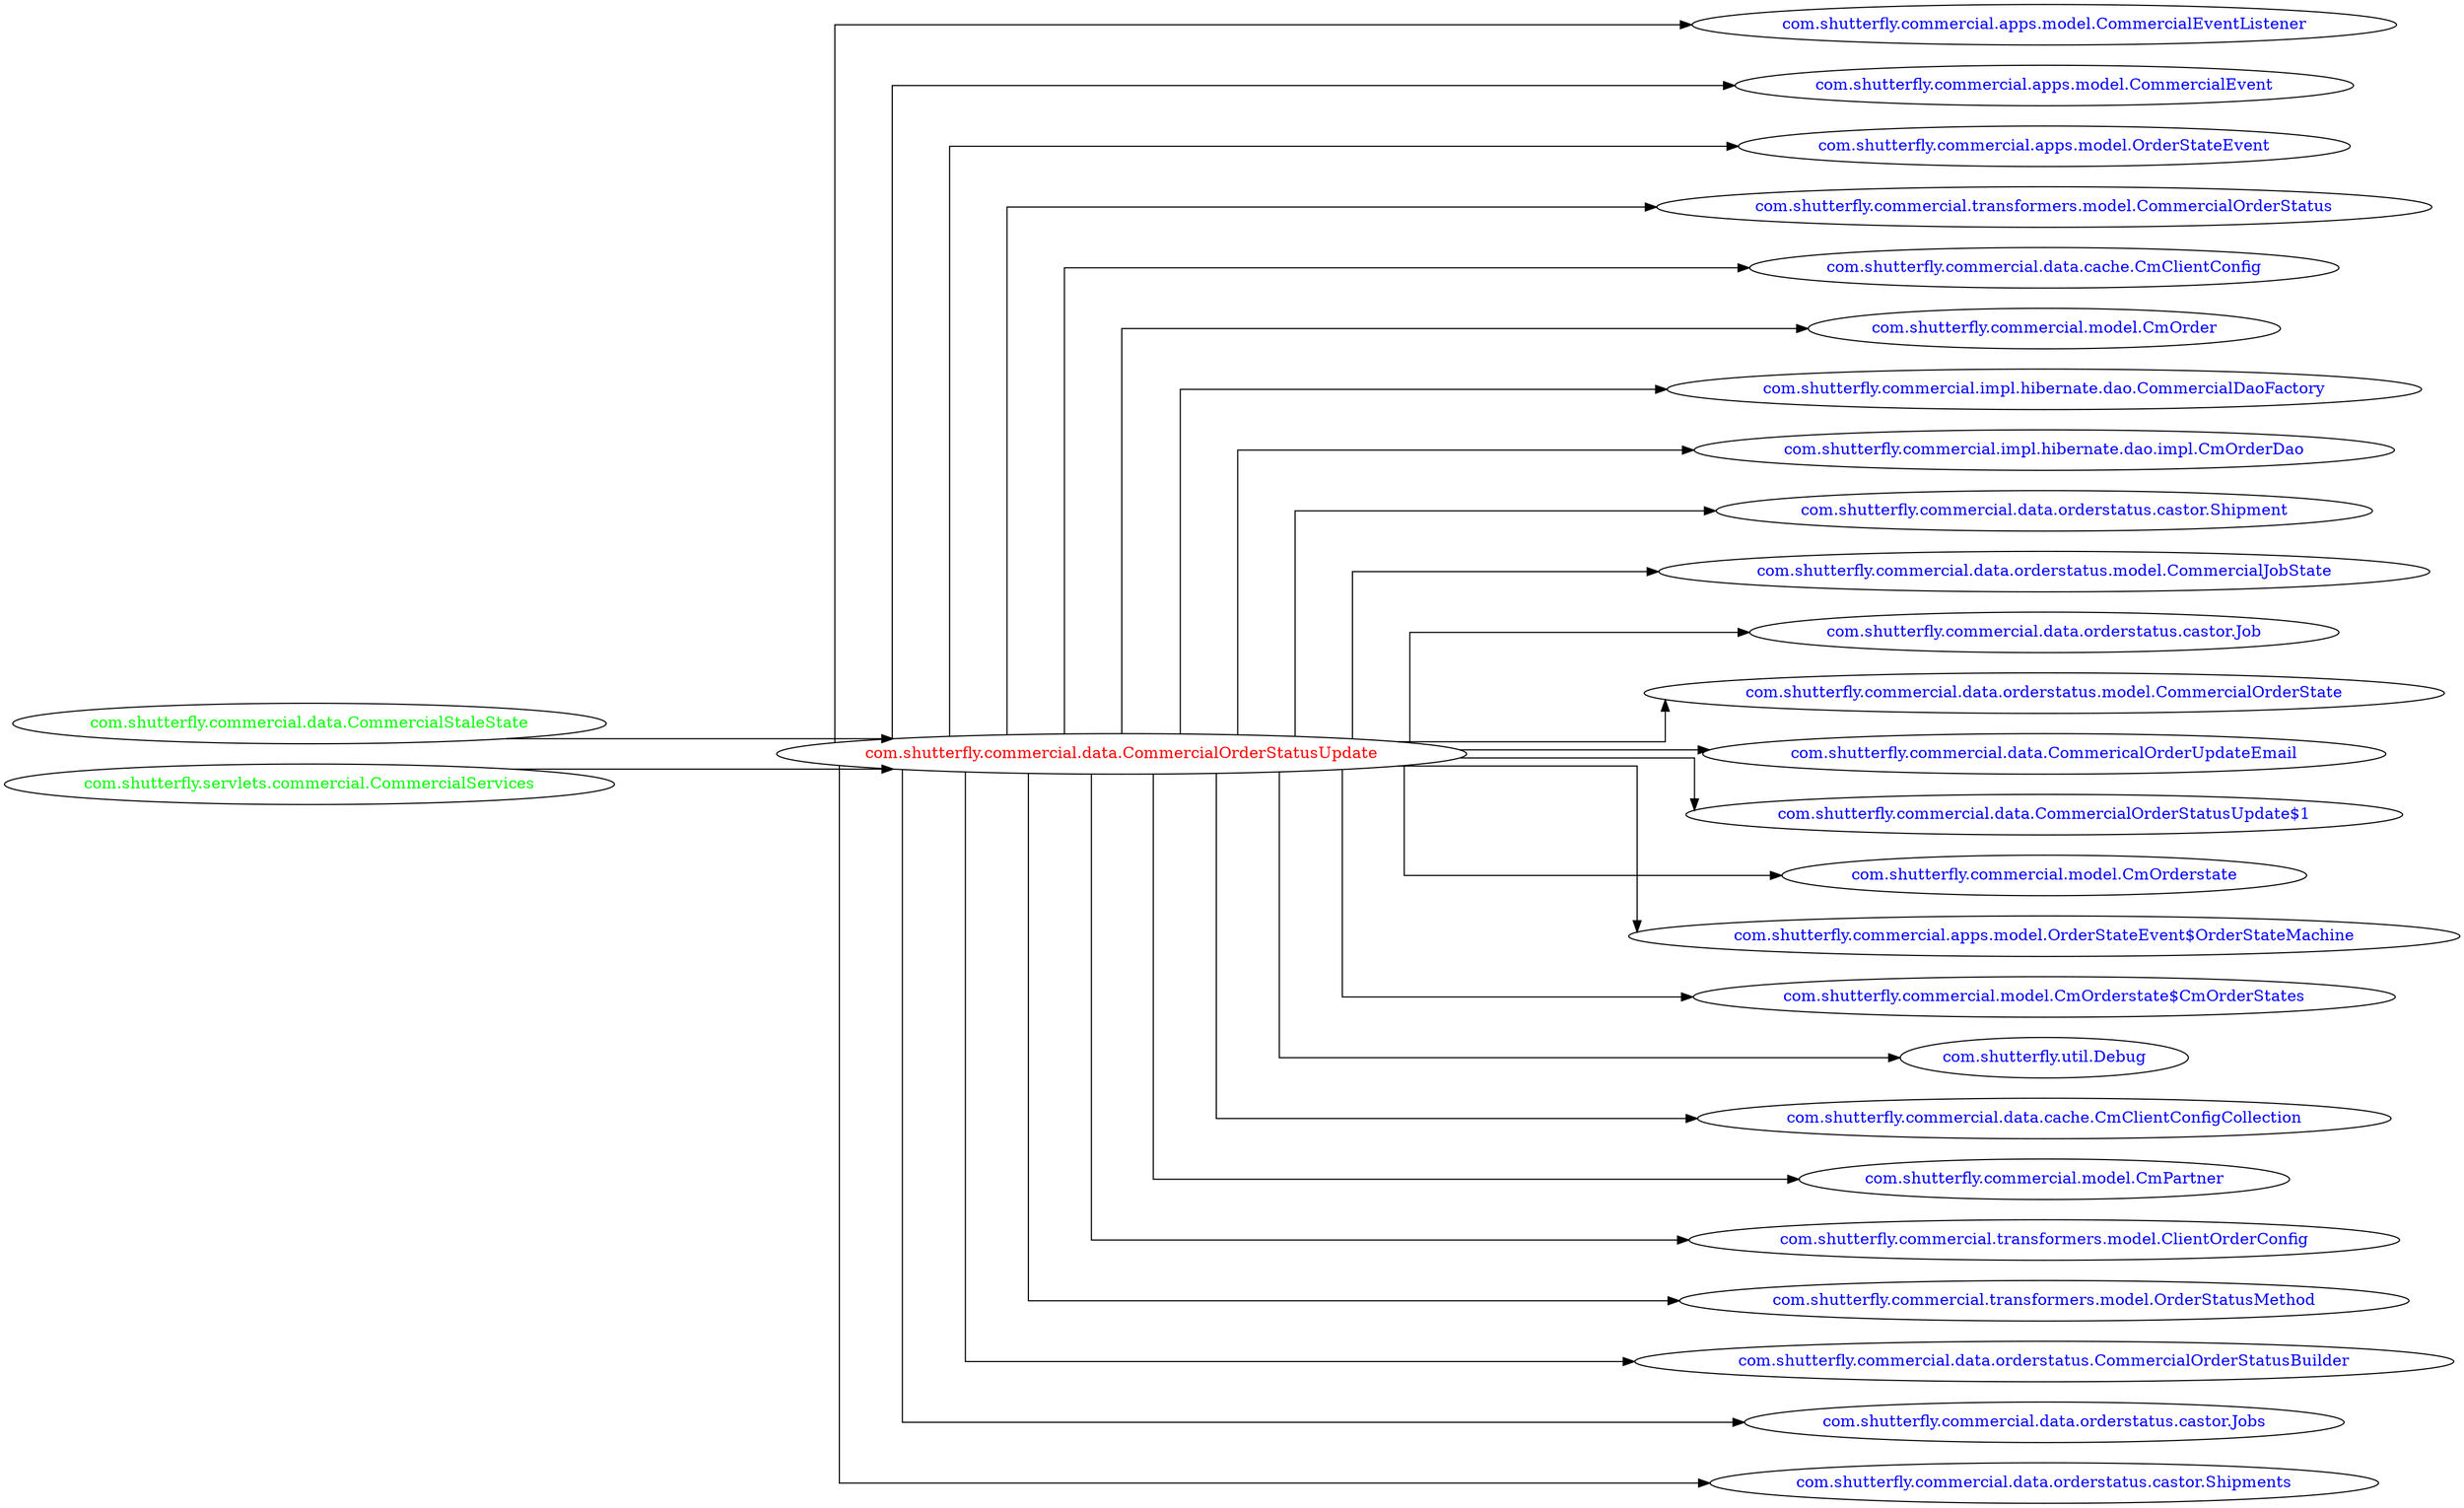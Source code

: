 digraph dependencyGraph {
 concentrate=true;
 ranksep="2.0";
 rankdir="LR"; 
 splines="ortho";
"com.shutterfly.commercial.data.CommercialOrderStatusUpdate" [fontcolor="red"];
"com.shutterfly.commercial.apps.model.CommercialEventListener" [ fontcolor="blue" ];
"com.shutterfly.commercial.data.CommercialOrderStatusUpdate"->"com.shutterfly.commercial.apps.model.CommercialEventListener";
"com.shutterfly.commercial.apps.model.CommercialEvent" [ fontcolor="blue" ];
"com.shutterfly.commercial.data.CommercialOrderStatusUpdate"->"com.shutterfly.commercial.apps.model.CommercialEvent";
"com.shutterfly.commercial.apps.model.OrderStateEvent" [ fontcolor="blue" ];
"com.shutterfly.commercial.data.CommercialOrderStatusUpdate"->"com.shutterfly.commercial.apps.model.OrderStateEvent";
"com.shutterfly.commercial.transformers.model.CommercialOrderStatus" [ fontcolor="blue" ];
"com.shutterfly.commercial.data.CommercialOrderStatusUpdate"->"com.shutterfly.commercial.transformers.model.CommercialOrderStatus";
"com.shutterfly.commercial.data.cache.CmClientConfig" [ fontcolor="blue" ];
"com.shutterfly.commercial.data.CommercialOrderStatusUpdate"->"com.shutterfly.commercial.data.cache.CmClientConfig";
"com.shutterfly.commercial.model.CmOrder" [ fontcolor="blue" ];
"com.shutterfly.commercial.data.CommercialOrderStatusUpdate"->"com.shutterfly.commercial.model.CmOrder";
"com.shutterfly.commercial.impl.hibernate.dao.CommercialDaoFactory" [ fontcolor="blue" ];
"com.shutterfly.commercial.data.CommercialOrderStatusUpdate"->"com.shutterfly.commercial.impl.hibernate.dao.CommercialDaoFactory";
"com.shutterfly.commercial.impl.hibernate.dao.impl.CmOrderDao" [ fontcolor="blue" ];
"com.shutterfly.commercial.data.CommercialOrderStatusUpdate"->"com.shutterfly.commercial.impl.hibernate.dao.impl.CmOrderDao";
"com.shutterfly.commercial.data.orderstatus.castor.Shipment" [ fontcolor="blue" ];
"com.shutterfly.commercial.data.CommercialOrderStatusUpdate"->"com.shutterfly.commercial.data.orderstatus.castor.Shipment";
"com.shutterfly.commercial.data.orderstatus.model.CommercialJobState" [ fontcolor="blue" ];
"com.shutterfly.commercial.data.CommercialOrderStatusUpdate"->"com.shutterfly.commercial.data.orderstatus.model.CommercialJobState";
"com.shutterfly.commercial.data.orderstatus.castor.Job" [ fontcolor="blue" ];
"com.shutterfly.commercial.data.CommercialOrderStatusUpdate"->"com.shutterfly.commercial.data.orderstatus.castor.Job";
"com.shutterfly.commercial.data.orderstatus.model.CommercialOrderState" [ fontcolor="blue" ];
"com.shutterfly.commercial.data.CommercialOrderStatusUpdate"->"com.shutterfly.commercial.data.orderstatus.model.CommercialOrderState";
"com.shutterfly.commercial.data.CommericalOrderUpdateEmail" [ fontcolor="blue" ];
"com.shutterfly.commercial.data.CommercialOrderStatusUpdate"->"com.shutterfly.commercial.data.CommericalOrderUpdateEmail";
"com.shutterfly.commercial.data.CommercialOrderStatusUpdate$1" [ fontcolor="blue" ];
"com.shutterfly.commercial.data.CommercialOrderStatusUpdate"->"com.shutterfly.commercial.data.CommercialOrderStatusUpdate$1";
"com.shutterfly.commercial.model.CmOrderstate" [ fontcolor="blue" ];
"com.shutterfly.commercial.data.CommercialOrderStatusUpdate"->"com.shutterfly.commercial.model.CmOrderstate";
"com.shutterfly.commercial.apps.model.OrderStateEvent$OrderStateMachine" [ fontcolor="blue" ];
"com.shutterfly.commercial.data.CommercialOrderStatusUpdate"->"com.shutterfly.commercial.apps.model.OrderStateEvent$OrderStateMachine";
"com.shutterfly.commercial.model.CmOrderstate$CmOrderStates" [ fontcolor="blue" ];
"com.shutterfly.commercial.data.CommercialOrderStatusUpdate"->"com.shutterfly.commercial.model.CmOrderstate$CmOrderStates";
"com.shutterfly.util.Debug" [ fontcolor="blue" ];
"com.shutterfly.commercial.data.CommercialOrderStatusUpdate"->"com.shutterfly.util.Debug";
"com.shutterfly.commercial.data.cache.CmClientConfigCollection" [ fontcolor="blue" ];
"com.shutterfly.commercial.data.CommercialOrderStatusUpdate"->"com.shutterfly.commercial.data.cache.CmClientConfigCollection";
"com.shutterfly.commercial.model.CmPartner" [ fontcolor="blue" ];
"com.shutterfly.commercial.data.CommercialOrderStatusUpdate"->"com.shutterfly.commercial.model.CmPartner";
"com.shutterfly.commercial.transformers.model.ClientOrderConfig" [ fontcolor="blue" ];
"com.shutterfly.commercial.data.CommercialOrderStatusUpdate"->"com.shutterfly.commercial.transformers.model.ClientOrderConfig";
"com.shutterfly.commercial.transformers.model.OrderStatusMethod" [ fontcolor="blue" ];
"com.shutterfly.commercial.data.CommercialOrderStatusUpdate"->"com.shutterfly.commercial.transformers.model.OrderStatusMethod";
"com.shutterfly.commercial.data.orderstatus.CommercialOrderStatusBuilder" [ fontcolor="blue" ];
"com.shutterfly.commercial.data.CommercialOrderStatusUpdate"->"com.shutterfly.commercial.data.orderstatus.CommercialOrderStatusBuilder";
"com.shutterfly.commercial.data.orderstatus.castor.Jobs" [ fontcolor="blue" ];
"com.shutterfly.commercial.data.CommercialOrderStatusUpdate"->"com.shutterfly.commercial.data.orderstatus.castor.Jobs";
"com.shutterfly.commercial.data.orderstatus.castor.Shipments" [ fontcolor="blue" ];
"com.shutterfly.commercial.data.CommercialOrderStatusUpdate"->"com.shutterfly.commercial.data.orderstatus.castor.Shipments";
"com.shutterfly.commercial.data.CommercialStaleState" [ fontcolor="green" ];
"com.shutterfly.commercial.data.CommercialStaleState"->"com.shutterfly.commercial.data.CommercialOrderStatusUpdate";
"com.shutterfly.servlets.commercial.CommercialServices" [ fontcolor="green" ];
"com.shutterfly.servlets.commercial.CommercialServices"->"com.shutterfly.commercial.data.CommercialOrderStatusUpdate";
}